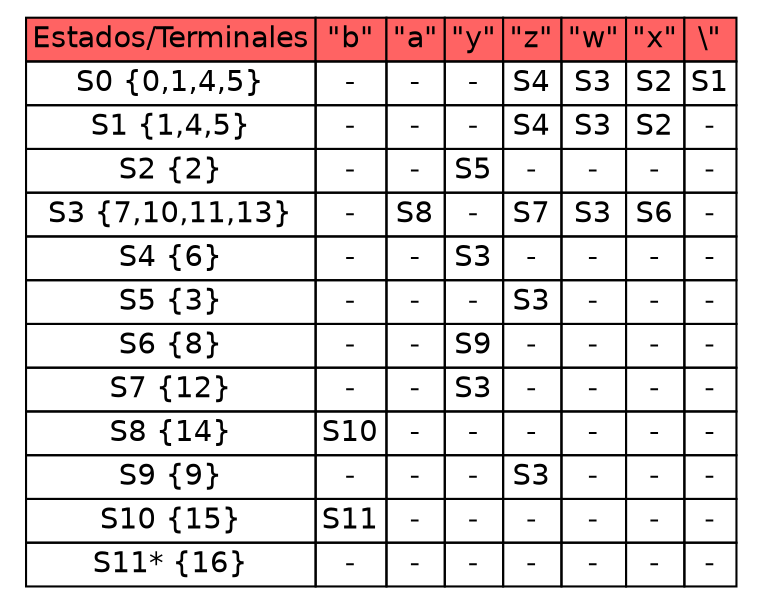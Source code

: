 digraph G {
    rankdir=LR
    node [shape=none fontname=Helvetica]

    A [label=<
      <TABLE BORDER="0" CELLBORDER="1" CELLSPACING="0">
       <TR>
<TD BGCOLOR="#ff6363">Estados/Terminales</TD>
<TD BGCOLOR="#ff6363">"b"</TD>
<TD BGCOLOR="#ff6363">"a"</TD>
<TD BGCOLOR="#ff6363">"y"</TD>
<TD BGCOLOR="#ff6363">"z"</TD>
<TD BGCOLOR="#ff6363">"w"</TD>
<TD BGCOLOR="#ff6363">"x"</TD>
<TD BGCOLOR="#ff6363">\\"</TD>
</TR>
<TR>
<TD>S0 {0,1,4,5}</TD>
<TD>-</TD>
<TD>-</TD>
<TD>-</TD>
<TD>S4</TD>
<TD>S3</TD>
<TD>S2</TD>
<TD>S1</TD>
</TR>
<TR>
<TD>S1 {1,4,5}</TD>
<TD>-</TD>
<TD>-</TD>
<TD>-</TD>
<TD>S4</TD>
<TD>S3</TD>
<TD>S2</TD>
<TD>-</TD>
</TR>
<TR>
<TD>S2 {2}</TD>
<TD>-</TD>
<TD>-</TD>
<TD>S5</TD>
<TD>-</TD>
<TD>-</TD>
<TD>-</TD>
<TD>-</TD>
</TR>
<TR>
<TD>S3 {7,10,11,13}</TD>
<TD>-</TD>
<TD>S8</TD>
<TD>-</TD>
<TD>S7</TD>
<TD>S3</TD>
<TD>S6</TD>
<TD>-</TD>
</TR>
<TR>
<TD>S4 {6}</TD>
<TD>-</TD>
<TD>-</TD>
<TD>S3</TD>
<TD>-</TD>
<TD>-</TD>
<TD>-</TD>
<TD>-</TD>
</TR>
<TR>
<TD>S5 {3}</TD>
<TD>-</TD>
<TD>-</TD>
<TD>-</TD>
<TD>S3</TD>
<TD>-</TD>
<TD>-</TD>
<TD>-</TD>
</TR>
<TR>
<TD>S6 {8}</TD>
<TD>-</TD>
<TD>-</TD>
<TD>S9</TD>
<TD>-</TD>
<TD>-</TD>
<TD>-</TD>
<TD>-</TD>
</TR>
<TR>
<TD>S7 {12}</TD>
<TD>-</TD>
<TD>-</TD>
<TD>S3</TD>
<TD>-</TD>
<TD>-</TD>
<TD>-</TD>
<TD>-</TD>
</TR>
<TR>
<TD>S8 {14}</TD>
<TD>S10</TD>
<TD>-</TD>
<TD>-</TD>
<TD>-</TD>
<TD>-</TD>
<TD>-</TD>
<TD>-</TD>
</TR>
<TR>
<TD>S9 {9}</TD>
<TD>-</TD>
<TD>-</TD>
<TD>-</TD>
<TD>S3</TD>
<TD>-</TD>
<TD>-</TD>
<TD>-</TD>
</TR>
<TR>
<TD>S10 {15}</TD>
<TD>S11</TD>
<TD>-</TD>
<TD>-</TD>
<TD>-</TD>
<TD>-</TD>
<TD>-</TD>
<TD>-</TD>
</TR>
<TR>
<TD>S11* {16}</TD>
<TD>-</TD>
<TD>-</TD>
<TD>-</TD>
<TD>-</TD>
<TD>-</TD>
<TD>-</TD>
<TD>-</TD>
</TR>
</TABLE>
    >];
}
